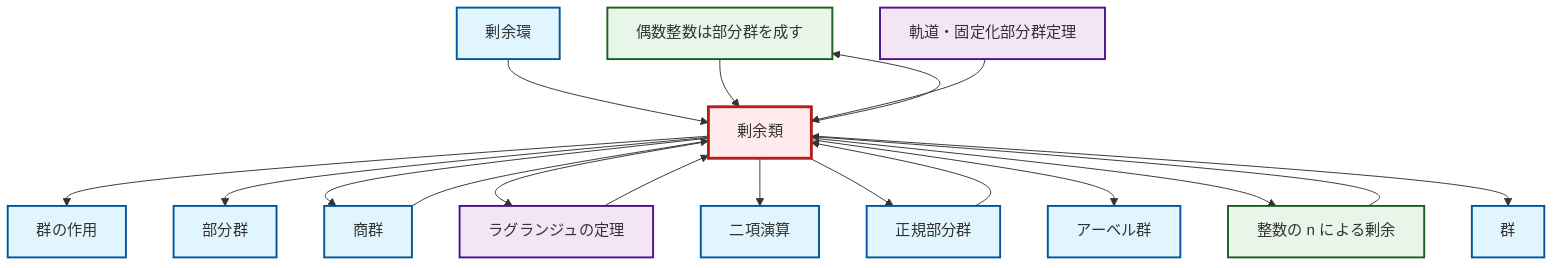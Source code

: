 graph TD
    classDef definition fill:#e1f5fe,stroke:#01579b,stroke-width:2px
    classDef theorem fill:#f3e5f5,stroke:#4a148c,stroke-width:2px
    classDef axiom fill:#fff3e0,stroke:#e65100,stroke-width:2px
    classDef example fill:#e8f5e9,stroke:#1b5e20,stroke-width:2px
    classDef current fill:#ffebee,stroke:#b71c1c,stroke-width:3px
    ex-even-integers-subgroup["偶数整数は部分群を成す"]:::example
    thm-lagrange["ラグランジュの定理"]:::theorem
    def-coset["剰余類"]:::definition
    def-group["群"]:::definition
    def-binary-operation["二項演算"]:::definition
    def-normal-subgroup["正規部分群"]:::definition
    def-quotient-ring["剰余環"]:::definition
    def-quotient-group["商群"]:::definition
    def-group-action["群の作用"]:::definition
    thm-orbit-stabilizer["軌道・固定化部分群定理"]:::theorem
    def-subgroup["部分群"]:::definition
    ex-quotient-integers-mod-n["整数の n による剰余"]:::example
    def-abelian-group["アーベル群"]:::definition
    def-normal-subgroup --> def-coset
    def-quotient-group --> def-coset
    def-coset --> def-group-action
    thm-lagrange --> def-coset
    def-coset --> def-subgroup
    def-quotient-ring --> def-coset
    ex-even-integers-subgroup --> def-coset
    def-coset --> def-quotient-group
    def-coset --> thm-lagrange
    def-coset --> def-binary-operation
    def-coset --> def-normal-subgroup
    def-coset --> def-abelian-group
    thm-orbit-stabilizer --> def-coset
    def-coset --> ex-quotient-integers-mod-n
    def-coset --> ex-even-integers-subgroup
    def-coset --> def-group
    ex-quotient-integers-mod-n --> def-coset
    class def-coset current